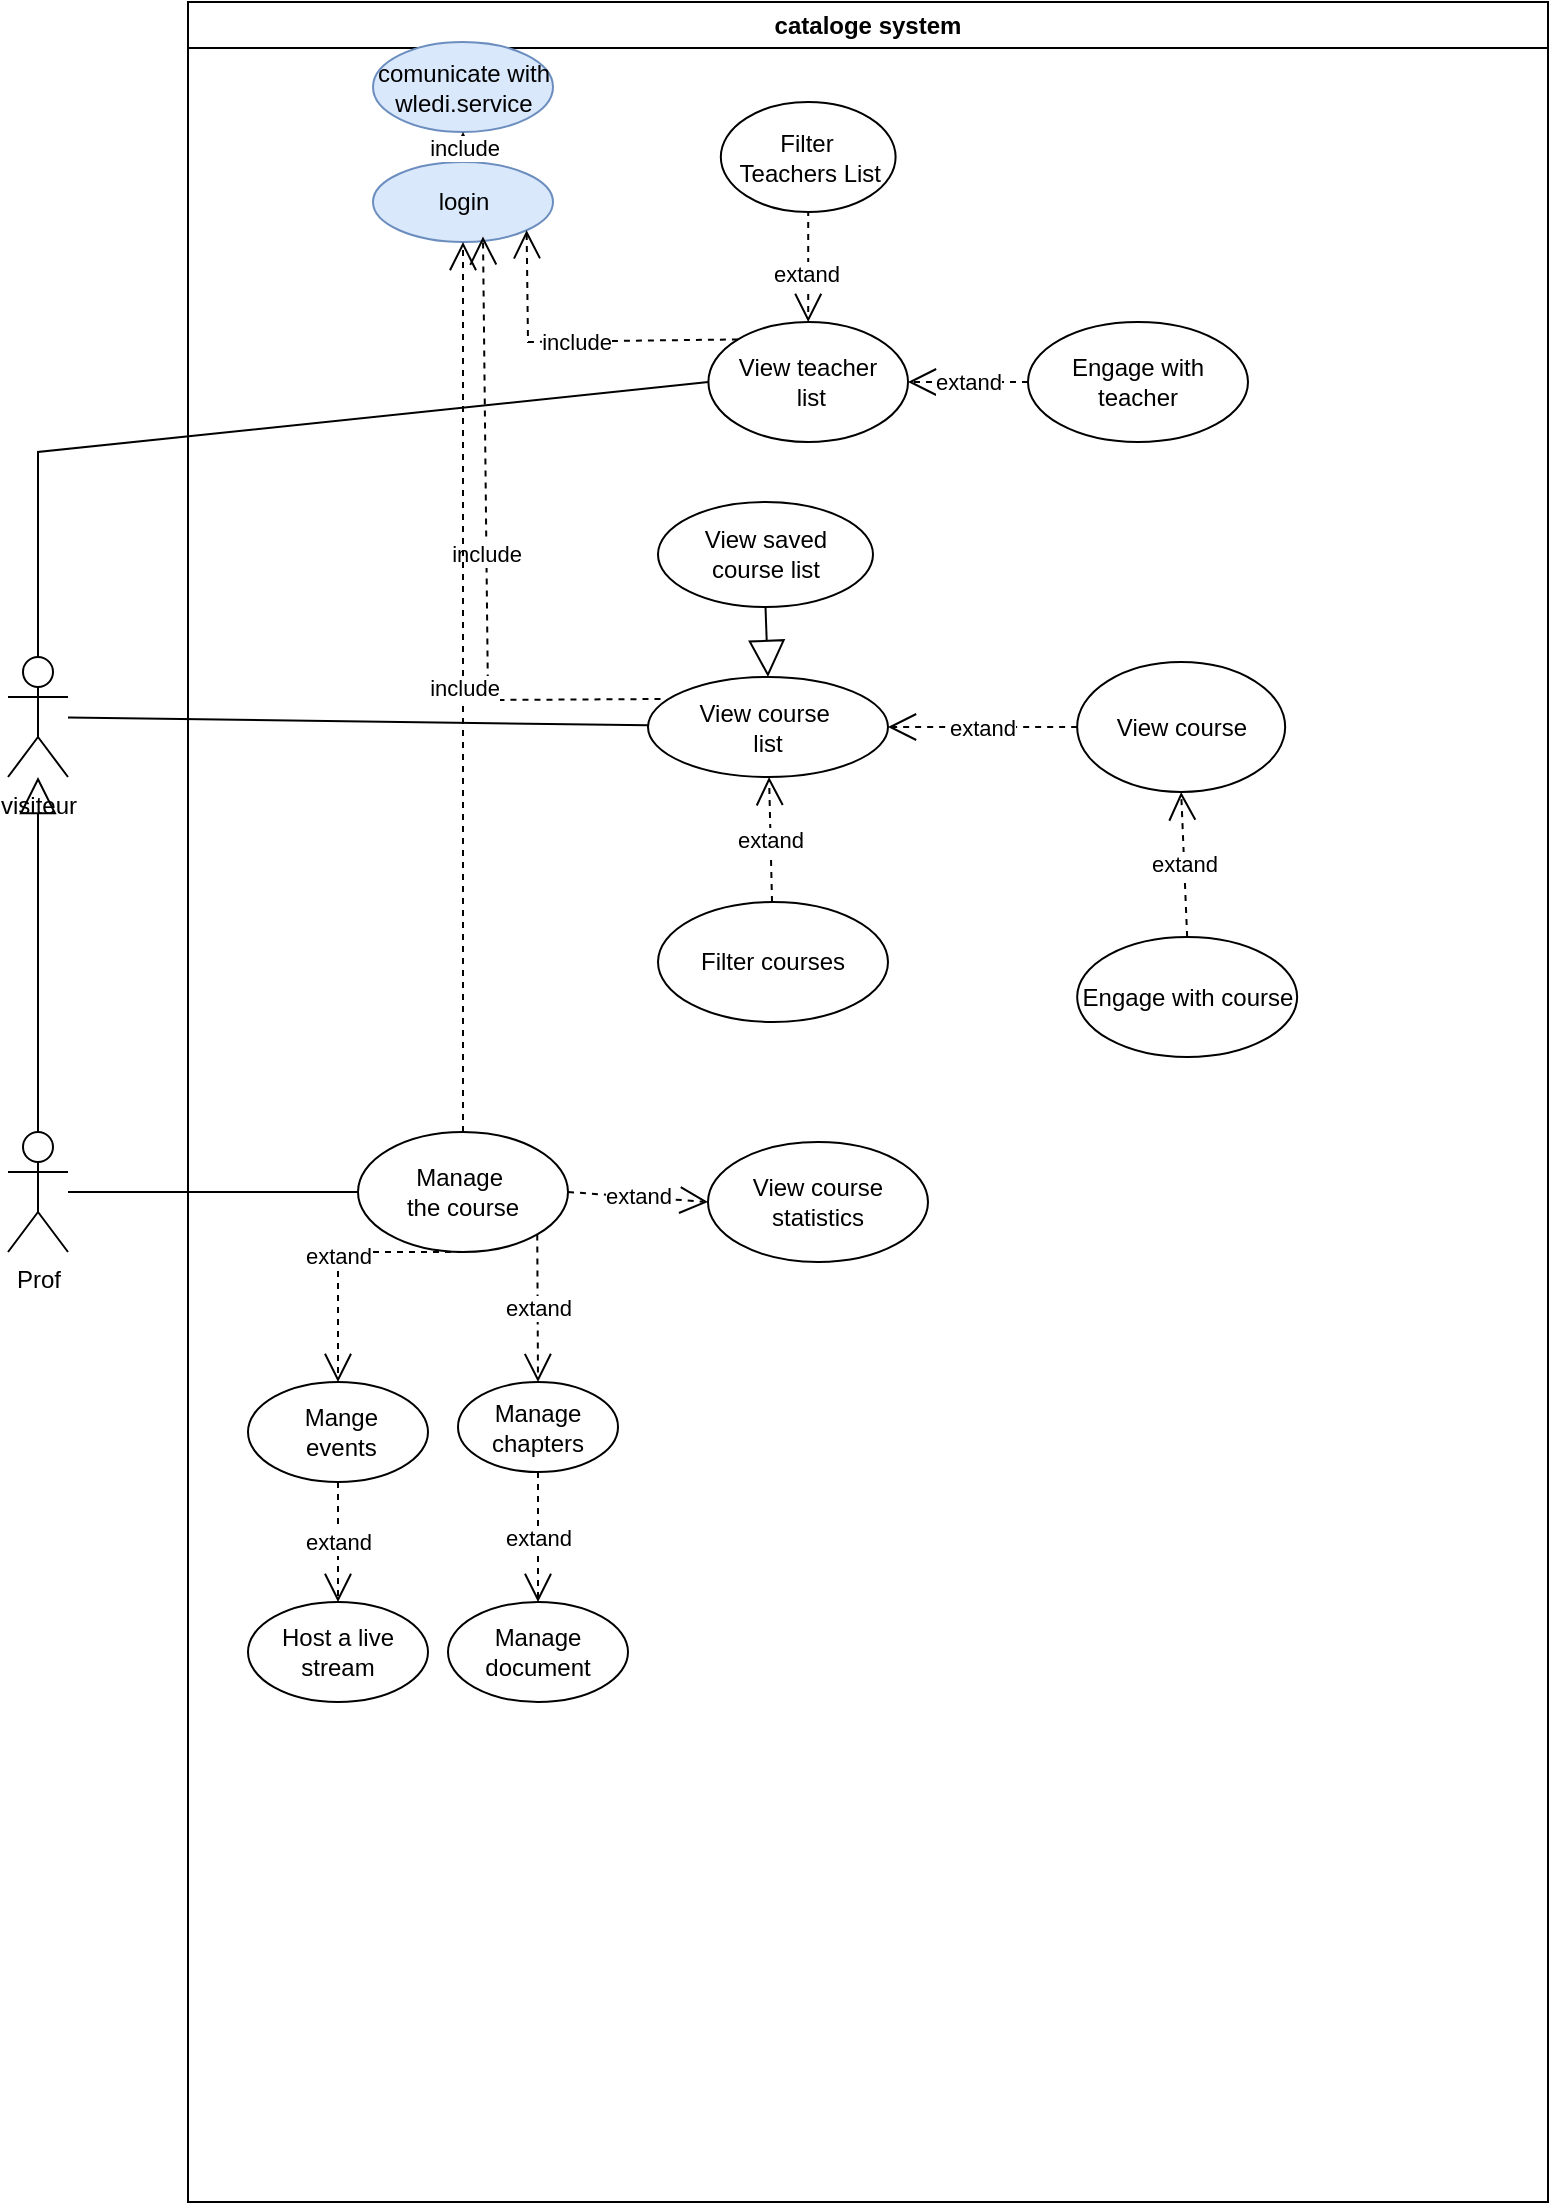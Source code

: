 <mxfile version="24.7.7">
  <diagram name="Page-1" id="SzHzPwQ4UlkWMSZUTKHr">
    <mxGraphModel dx="577" dy="534" grid="1" gridSize="10" guides="1" tooltips="1" connect="1" arrows="1" fold="1" page="1" pageScale="1" pageWidth="827" pageHeight="1169" math="0" shadow="0">
      <root>
        <mxCell id="0" />
        <mxCell id="1" parent="0" />
        <mxCell id="7-QTB2i3PnKzkWgtio7F-1" value="Prof" style="shape=umlActor;verticalLabelPosition=bottom;verticalAlign=top;html=1;" parent="1" vertex="1">
          <mxGeometry x="40" y="585" width="30" height="60" as="geometry" />
        </mxCell>
        <mxCell id="7-QTB2i3PnKzkWgtio7F-2" value="cataloge system" style="swimlane;whiteSpace=wrap;html=1;" parent="1" vertex="1">
          <mxGeometry x="130" y="20" width="680" height="1100" as="geometry" />
        </mxCell>
        <mxCell id="7-QTB2i3PnKzkWgtio7F-3" value="login" style="ellipse;whiteSpace=wrap;html=1;fillColor=#dae8fc;strokeColor=#6c8ebf;" parent="7-QTB2i3PnKzkWgtio7F-2" vertex="1">
          <mxGeometry x="92.5" y="80" width="90" height="40" as="geometry" />
        </mxCell>
        <mxCell id="7-QTB2i3PnKzkWgtio7F-5" value="comunicate with wledi.service" style="ellipse;whiteSpace=wrap;html=1;fillColor=#dae8fc;strokeColor=#6c8ebf;" parent="7-QTB2i3PnKzkWgtio7F-2" vertex="1">
          <mxGeometry x="92.5" y="20" width="90" height="45" as="geometry" />
        </mxCell>
        <mxCell id="7-QTB2i3PnKzkWgtio7F-4" value="include" style="endArrow=open;endSize=12;dashed=1;html=1;rounded=0;" parent="7-QTB2i3PnKzkWgtio7F-2" source="7-QTB2i3PnKzkWgtio7F-3" target="7-QTB2i3PnKzkWgtio7F-5" edge="1">
          <mxGeometry width="160" relative="1" as="geometry">
            <mxPoint x="290" y="100" as="sourcePoint" />
            <mxPoint x="450" y="100" as="targetPoint" />
          </mxGeometry>
        </mxCell>
        <mxCell id="7-QTB2i3PnKzkWgtio7F-10" value="View course&amp;nbsp;&lt;div&gt;list&lt;/div&gt;" style="ellipse;whiteSpace=wrap;html=1;" parent="7-QTB2i3PnKzkWgtio7F-2" vertex="1">
          <mxGeometry x="230" y="337.5" width="120" height="50" as="geometry" />
        </mxCell>
        <mxCell id="7-QTB2i3PnKzkWgtio7F-11" value="include" style="endArrow=open;endSize=12;dashed=1;html=1;rounded=0;entryX=0.611;entryY=0.931;entryDx=0;entryDy=0;entryPerimeter=0;exitX=0.052;exitY=0.22;exitDx=0;exitDy=0;exitPerimeter=0;" parent="7-QTB2i3PnKzkWgtio7F-2" source="7-QTB2i3PnKzkWgtio7F-10" target="7-QTB2i3PnKzkWgtio7F-3" edge="1">
          <mxGeometry width="160" relative="1" as="geometry">
            <mxPoint x="100" y="200" as="sourcePoint" />
            <mxPoint x="150" y="130" as="targetPoint" />
            <Array as="points">
              <mxPoint x="150" y="349" />
            </Array>
          </mxGeometry>
        </mxCell>
        <mxCell id="7-QTB2i3PnKzkWgtio7F-12" value="Filter courses" style="ellipse;whiteSpace=wrap;html=1;" parent="7-QTB2i3PnKzkWgtio7F-2" vertex="1">
          <mxGeometry x="235" y="450" width="115" height="60" as="geometry" />
        </mxCell>
        <mxCell id="7-QTB2i3PnKzkWgtio7F-14" value="extand" style="endArrow=open;endSize=12;dashed=1;html=1;rounded=0;" parent="7-QTB2i3PnKzkWgtio7F-2" source="7-QTB2i3PnKzkWgtio7F-12" target="7-QTB2i3PnKzkWgtio7F-10" edge="1">
          <mxGeometry width="160" relative="1" as="geometry">
            <mxPoint x="136" y="437.5" as="sourcePoint" />
            <mxPoint x="296" y="437.5" as="targetPoint" />
          </mxGeometry>
        </mxCell>
        <mxCell id="7-QTB2i3PnKzkWgtio7F-23" value="Manage&amp;nbsp;&lt;div&gt;the course&lt;/div&gt;" style="ellipse;whiteSpace=wrap;html=1;" parent="7-QTB2i3PnKzkWgtio7F-2" vertex="1">
          <mxGeometry x="85" y="565" width="105" height="60" as="geometry" />
        </mxCell>
        <mxCell id="7-QTB2i3PnKzkWgtio7F-26" value="&amp;nbsp;Mange&lt;div&gt;&amp;nbsp;events&lt;/div&gt;" style="ellipse;whiteSpace=wrap;html=1;" parent="7-QTB2i3PnKzkWgtio7F-2" vertex="1">
          <mxGeometry x="30" y="690" width="90" height="50" as="geometry" />
        </mxCell>
        <mxCell id="7-QTB2i3PnKzkWgtio7F-29" value="extand" style="endArrow=open;endSize=12;dashed=1;html=1;rounded=0;exitX=0.5;exitY=1;exitDx=0;exitDy=0;" parent="7-QTB2i3PnKzkWgtio7F-2" source="7-QTB2i3PnKzkWgtio7F-23" target="7-QTB2i3PnKzkWgtio7F-26" edge="1">
          <mxGeometry width="160" relative="1" as="geometry">
            <mxPoint x="330" y="625" as="sourcePoint" />
            <mxPoint x="438" y="673" as="targetPoint" />
            <Array as="points">
              <mxPoint x="75" y="625" />
            </Array>
          </mxGeometry>
        </mxCell>
        <mxCell id="7-QTB2i3PnKzkWgtio7F-28" value="extand" style="endArrow=open;endSize=12;dashed=1;html=1;rounded=0;entryX=0.5;entryY=0;entryDx=0;entryDy=0;" parent="7-QTB2i3PnKzkWgtio7F-2" source="7-QTB2i3PnKzkWgtio7F-68" target="7-QTB2i3PnKzkWgtio7F-30" edge="1">
          <mxGeometry width="160" relative="1" as="geometry">
            <mxPoint x="410" y="680" as="sourcePoint" />
            <mxPoint x="185" y="790" as="targetPoint" />
          </mxGeometry>
        </mxCell>
        <mxCell id="7-QTB2i3PnKzkWgtio7F-30" value="Manage document" style="ellipse;whiteSpace=wrap;html=1;" parent="7-QTB2i3PnKzkWgtio7F-2" vertex="1">
          <mxGeometry x="130" y="800" width="90" height="50" as="geometry" />
        </mxCell>
        <mxCell id="7-QTB2i3PnKzkWgtio7F-39" value="Host a live stream" style="ellipse;whiteSpace=wrap;html=1;" parent="7-QTB2i3PnKzkWgtio7F-2" vertex="1">
          <mxGeometry x="30" y="800" width="90" height="50" as="geometry" />
        </mxCell>
        <mxCell id="7-QTB2i3PnKzkWgtio7F-40" value="extand" style="endArrow=open;endSize=12;dashed=1;html=1;rounded=0;exitX=0.5;exitY=1;exitDx=0;exitDy=0;" parent="7-QTB2i3PnKzkWgtio7F-2" source="7-QTB2i3PnKzkWgtio7F-26" target="7-QTB2i3PnKzkWgtio7F-39" edge="1">
          <mxGeometry width="160" relative="1" as="geometry">
            <mxPoint x="330.441" y="725.719" as="sourcePoint" />
            <mxPoint x="383" y="804.29" as="targetPoint" />
          </mxGeometry>
        </mxCell>
        <mxCell id="7-QTB2i3PnKzkWgtio7F-41" value="include" style="endArrow=open;endSize=12;dashed=1;html=1;rounded=0;" parent="7-QTB2i3PnKzkWgtio7F-2" source="7-QTB2i3PnKzkWgtio7F-23" target="7-QTB2i3PnKzkWgtio7F-3" edge="1">
          <mxGeometry width="160" relative="1" as="geometry">
            <mxPoint x="155" y="260" as="sourcePoint" />
            <mxPoint x="155" y="180" as="targetPoint" />
          </mxGeometry>
        </mxCell>
        <mxCell id="7-QTB2i3PnKzkWgtio7F-64" value="Engage with course" style="ellipse;whiteSpace=wrap;html=1;" parent="7-QTB2i3PnKzkWgtio7F-2" vertex="1">
          <mxGeometry x="444.58" y="467.5" width="110" height="60" as="geometry" />
        </mxCell>
        <mxCell id="7-QTB2i3PnKzkWgtio7F-68" value="Manage chapters" style="ellipse;whiteSpace=wrap;html=1;" parent="7-QTB2i3PnKzkWgtio7F-2" vertex="1">
          <mxGeometry x="135" y="690" width="80" height="45" as="geometry" />
        </mxCell>
        <mxCell id="7-QTB2i3PnKzkWgtio7F-69" value="extand" style="endArrow=open;endSize=12;dashed=1;html=1;rounded=0;exitX=1;exitY=1;exitDx=0;exitDy=0;" parent="7-QTB2i3PnKzkWgtio7F-2" source="7-QTB2i3PnKzkWgtio7F-23" target="7-QTB2i3PnKzkWgtio7F-68" edge="1">
          <mxGeometry width="160" relative="1" as="geometry">
            <mxPoint x="380" y="600" as="sourcePoint" />
            <mxPoint x="492" y="790" as="targetPoint" />
          </mxGeometry>
        </mxCell>
        <mxCell id="aU6ynQUBwUIpJQbEk_p2-1" value="View course" style="ellipse;whiteSpace=wrap;html=1;" vertex="1" parent="7-QTB2i3PnKzkWgtio7F-2">
          <mxGeometry x="444.58" y="330" width="104" height="65" as="geometry" />
        </mxCell>
        <mxCell id="aU6ynQUBwUIpJQbEk_p2-2" value="extand" style="endArrow=open;endSize=12;dashed=1;html=1;rounded=0;" edge="1" parent="7-QTB2i3PnKzkWgtio7F-2" source="aU6ynQUBwUIpJQbEk_p2-1" target="7-QTB2i3PnKzkWgtio7F-10">
          <mxGeometry width="160" relative="1" as="geometry">
            <mxPoint x="396" y="435" as="sourcePoint" />
            <mxPoint x="398" y="360" as="targetPoint" />
          </mxGeometry>
        </mxCell>
        <mxCell id="aU6ynQUBwUIpJQbEk_p2-4" value="extand" style="endArrow=open;endSize=12;dashed=1;html=1;rounded=0;exitX=0.5;exitY=0;exitDx=0;exitDy=0;entryX=0.5;entryY=1;entryDx=0;entryDy=0;" edge="1" parent="7-QTB2i3PnKzkWgtio7F-2" source="7-QTB2i3PnKzkWgtio7F-64" target="aU6ynQUBwUIpJQbEk_p2-1">
          <mxGeometry width="160" relative="1" as="geometry">
            <mxPoint x="801" y="427.5" as="sourcePoint" />
            <mxPoint x="726.0" y="362.5" as="targetPoint" />
          </mxGeometry>
        </mxCell>
        <mxCell id="aU6ynQUBwUIpJQbEk_p2-8" value="View course&lt;div&gt;statistics&lt;/div&gt;" style="ellipse;whiteSpace=wrap;html=1;" vertex="1" parent="7-QTB2i3PnKzkWgtio7F-2">
          <mxGeometry x="260" y="570" width="110" height="60" as="geometry" />
        </mxCell>
        <mxCell id="aU6ynQUBwUIpJQbEk_p2-10" value="extand" style="endArrow=open;endSize=12;dashed=1;html=1;rounded=0;exitX=1;exitY=0.5;exitDx=0;exitDy=0;entryX=0;entryY=0.5;entryDx=0;entryDy=0;" edge="1" parent="7-QTB2i3PnKzkWgtio7F-2" source="7-QTB2i3PnKzkWgtio7F-23" target="aU6ynQUBwUIpJQbEk_p2-8">
          <mxGeometry width="160" relative="1" as="geometry">
            <mxPoint x="239" y="600" as="sourcePoint" />
            <mxPoint x="241" y="679" as="targetPoint" />
          </mxGeometry>
        </mxCell>
        <mxCell id="aU6ynQUBwUIpJQbEk_p2-11" value="View teacher&lt;div&gt;&amp;nbsp;list&lt;/div&gt;" style="ellipse;whiteSpace=wrap;html=1;" vertex="1" parent="7-QTB2i3PnKzkWgtio7F-2">
          <mxGeometry x="260.21" y="160" width="99.79" height="60" as="geometry" />
        </mxCell>
        <mxCell id="aU6ynQUBwUIpJQbEk_p2-14" value="" style="endArrow=open;endSize=12;dashed=1;html=1;rounded=0;entryX=0.5;entryY=0;entryDx=0;entryDy=0;exitX=0.5;exitY=0;exitDx=0;exitDy=0;" edge="1" parent="7-QTB2i3PnKzkWgtio7F-2" source="aU6ynQUBwUIpJQbEk_p2-15" target="aU6ynQUBwUIpJQbEk_p2-11">
          <mxGeometry width="160" relative="1" as="geometry">
            <mxPoint x="550.37" y="370" as="sourcePoint" />
            <mxPoint x="549.37" y="290" as="targetPoint" />
          </mxGeometry>
        </mxCell>
        <mxCell id="aU6ynQUBwUIpJQbEk_p2-21" value="extand" style="edgeLabel;html=1;align=center;verticalAlign=middle;resizable=0;points=[];" vertex="1" connectable="0" parent="aU6ynQUBwUIpJQbEk_p2-14">
          <mxGeometry x="0.567" y="-1" relative="1" as="geometry">
            <mxPoint as="offset" />
          </mxGeometry>
        </mxCell>
        <mxCell id="aU6ynQUBwUIpJQbEk_p2-15" value="Filter&lt;div&gt;&amp;nbsp;Teachers List&lt;/div&gt;" style="ellipse;whiteSpace=wrap;html=1;" vertex="1" parent="7-QTB2i3PnKzkWgtio7F-2">
          <mxGeometry x="266.41" y="50" width="87.39" height="55" as="geometry" />
        </mxCell>
        <mxCell id="aU6ynQUBwUIpJQbEk_p2-16" value="&lt;div&gt;Engage with teacher&lt;br&gt;&lt;/div&gt;" style="ellipse;whiteSpace=wrap;html=1;" vertex="1" parent="7-QTB2i3PnKzkWgtio7F-2">
          <mxGeometry x="420" y="160" width="110" height="60" as="geometry" />
        </mxCell>
        <mxCell id="aU6ynQUBwUIpJQbEk_p2-17" value="extand" style="endArrow=open;endSize=12;dashed=1;html=1;rounded=0;exitX=0;exitY=0.5;exitDx=0;exitDy=0;entryX=1;entryY=0.5;entryDx=0;entryDy=0;" edge="1" parent="7-QTB2i3PnKzkWgtio7F-2" source="aU6ynQUBwUIpJQbEk_p2-16" target="aU6ynQUBwUIpJQbEk_p2-11">
          <mxGeometry width="160" relative="1" as="geometry">
            <mxPoint x="1026.42" y="162" as="sourcePoint" />
            <mxPoint x="721.71" y="130" as="targetPoint" />
          </mxGeometry>
        </mxCell>
        <mxCell id="aU6ynQUBwUIpJQbEk_p2-18" value="include" style="endArrow=open;endSize=12;dashed=1;html=1;rounded=0;exitX=0;exitY=0;exitDx=0;exitDy=0;entryX=1;entryY=1;entryDx=0;entryDy=0;" edge="1" parent="7-QTB2i3PnKzkWgtio7F-2" source="aU6ynQUBwUIpJQbEk_p2-11" target="7-QTB2i3PnKzkWgtio7F-3">
          <mxGeometry width="160" relative="1" as="geometry">
            <mxPoint x="213" y="335" as="sourcePoint" />
            <mxPoint x="155" y="180" as="targetPoint" />
            <Array as="points">
              <mxPoint x="170" y="170" />
            </Array>
          </mxGeometry>
        </mxCell>
        <mxCell id="aU6ynQUBwUIpJQbEk_p2-19" value="View saved&lt;div&gt;course list&lt;/div&gt;" style="ellipse;whiteSpace=wrap;html=1;" vertex="1" parent="7-QTB2i3PnKzkWgtio7F-2">
          <mxGeometry x="235" y="250" width="107.5" height="52.5" as="geometry" />
        </mxCell>
        <mxCell id="aU6ynQUBwUIpJQbEk_p2-20" value="" style="endArrow=block;endSize=16;endFill=0;html=1;rounded=0;exitX=0.5;exitY=1;exitDx=0;exitDy=0;entryX=0.5;entryY=0;entryDx=0;entryDy=0;" edge="1" parent="7-QTB2i3PnKzkWgtio7F-2" source="aU6ynQUBwUIpJQbEk_p2-19" target="7-QTB2i3PnKzkWgtio7F-10">
          <mxGeometry width="160" relative="1" as="geometry">
            <mxPoint x="342.5" y="420" as="sourcePoint" />
            <mxPoint x="502.5" y="420" as="targetPoint" />
          </mxGeometry>
        </mxCell>
        <mxCell id="7-QTB2i3PnKzkWgtio7F-42" value="" style="endArrow=none;html=1;rounded=0;" parent="1" source="7-QTB2i3PnKzkWgtio7F-1" target="7-QTB2i3PnKzkWgtio7F-23" edge="1">
          <mxGeometry width="50" height="50" relative="1" as="geometry">
            <mxPoint x="350" y="670" as="sourcePoint" />
            <mxPoint x="400" y="620" as="targetPoint" />
          </mxGeometry>
        </mxCell>
        <mxCell id="7-QTB2i3PnKzkWgtio7F-43" value="visiteur" style="shape=umlActor;verticalLabelPosition=bottom;verticalAlign=top;html=1;" parent="1" vertex="1">
          <mxGeometry x="40" y="347.5" width="30" height="60" as="geometry" />
        </mxCell>
        <mxCell id="7-QTB2i3PnKzkWgtio7F-44" value="" style="endArrow=none;html=1;rounded=0;" parent="1" source="7-QTB2i3PnKzkWgtio7F-43" target="7-QTB2i3PnKzkWgtio7F-10" edge="1">
          <mxGeometry width="50" height="50" relative="1" as="geometry">
            <mxPoint x="350" y="500" as="sourcePoint" />
            <mxPoint x="400" y="450" as="targetPoint" />
          </mxGeometry>
        </mxCell>
        <mxCell id="7-QTB2i3PnKzkWgtio7F-45" value="" style="endArrow=block;endSize=16;endFill=0;html=1;rounded=0;exitX=0.5;exitY=0;exitDx=0;exitDy=0;exitPerimeter=0;" parent="1" source="7-QTB2i3PnKzkWgtio7F-1" target="7-QTB2i3PnKzkWgtio7F-43" edge="1">
          <mxGeometry width="160" relative="1" as="geometry">
            <mxPoint x="144" y="450" as="sourcePoint" />
            <mxPoint x="75" y="410" as="targetPoint" />
          </mxGeometry>
        </mxCell>
        <mxCell id="aU6ynQUBwUIpJQbEk_p2-13" value="" style="endArrow=none;html=1;rounded=0;entryX=0;entryY=0.5;entryDx=0;entryDy=0;exitX=0.5;exitY=0;exitDx=0;exitDy=0;exitPerimeter=0;" edge="1" parent="1" source="7-QTB2i3PnKzkWgtio7F-43" target="aU6ynQUBwUIpJQbEk_p2-11">
          <mxGeometry width="50" height="50" relative="1" as="geometry">
            <mxPoint x="222.5" y="244.37" as="sourcePoint" />
            <mxPoint x="435.5" y="245.37" as="targetPoint" />
            <Array as="points">
              <mxPoint x="55" y="245" />
            </Array>
          </mxGeometry>
        </mxCell>
      </root>
    </mxGraphModel>
  </diagram>
</mxfile>
